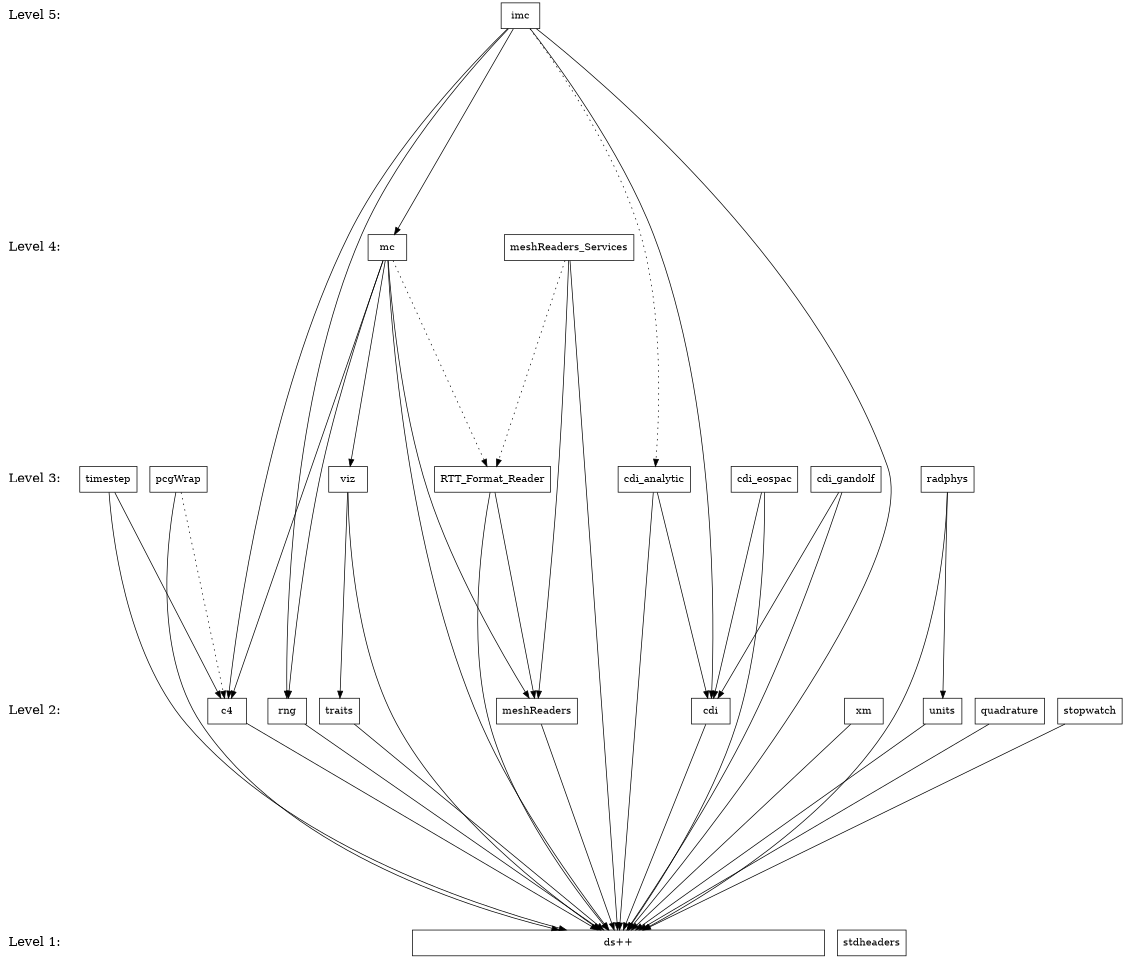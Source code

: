 digraph draco_level {
    /* graph attributes */
    center=1;
    size="7.5,10";
    ranksep=4;
    
    /* levels */
    level1 [shape=plaintext, label="Level 1:", fontsize=18];
    level2 [shape=plaintext, label="Level 2:", fontsize=18];
    level3 [shape=plaintext, label="Level 3:", fontsize=18];
    level4 [shape=plaintext, label="Level 4:", fontsize=18];
    level5 [shape=plaintext, label="Level 5:", fontsize=18];
    
    level5 -> level4 -> level3 -> level2 -> level1 [style=invis];
    
    /* packages */
    
    /* level 1 */
    dsxx [shape=box, label="ds++", width=8];
    stdheaders [shape=box, label="stdheaders"];
    
    /* level 2 */
    traits [shape=box, label="traits"];
    xm [shape=box, label="xm"];
    c4 [shape=box, label="c4"];
    rng [shape=box, label="rng"];
    units [shape=box, label="units"];
    cdi [shape=box, label="cdi"];
    quad [shape=box, label="quadrature"];
    meshread [shape=box, label="meshReaders"];
    stop [shape=box, label="stopwatch"];
    
    /* level 3 */
    viz [shape=box, label="viz"];
    radphys [shape=box, label="radphys"];
    timestep [shape=box, label="timestep"];
    cdianal [shape=box, label="cdi_analytic"];
    cdieos [shape=box, label="cdi_eospac"];
    cdigan [shape=box, label="cdi_gandolf"];
    pcg [shape=box, label="pcgWrap"];
    rttread [shape=box, label="RTT_Format_Reader"];
    
    /* level 4 */
    mc [shape=box, label="mc"];
    meshservice [shape=box, label="meshReaders_Services"];

    /* level 5 */
    imc [shape=box, label="imc"];
    
    /* dependencies */
    {rank=same; level1 stdheaders dsxx};
    {rank=same; level2 stop traits xm c4 rng units meshread cdi quad};
    {rank=same; level3 rttread viz radphys timestep cdianal cdieos cdigan pcg};
    {rank=same; level4 mc meshservice};
    {rank=same; level5 imc};
    
    /* draco packages */
    
    /* level 2 */
    xm          -> {dsxx};
    units       -> {dsxx};
    traits      -> {dsxx};
    c4          -> {dsxx};
    rng         -> {dsxx};
    cdi         -> {dsxx};
    meshread    -> {dsxx};
    quad        -> {dsxx};
    stop        -> {dsxx};
    
    /* level 3 */
    viz         -> {traits dsxx};
    timestep    -> {c4 dsxx};
    radphys     -> {units dsxx};
    pcg         -> {dsxx};
    pcg         -> {c4} [style=dotted];
    cdianal     -> {cdi dsxx};
    cdieos      -> {cdi dsxx};
    cdigan      -> {cdi dsxx};
    rttread     -> {meshread dsxx};

    /* level 4 */
    mc          -> {viz meshread rng c4 dsxx};
    mc          -> {rttread} [style=dotted];
    meshservice -> {meshread dsxx};
    meshservice -> {rttread} [style=dotted];

    /* level 5 */
    imc         -> {mc cdi rng c4 dsxx};
    imc         -> {cdianal} [style=dotted];
}
